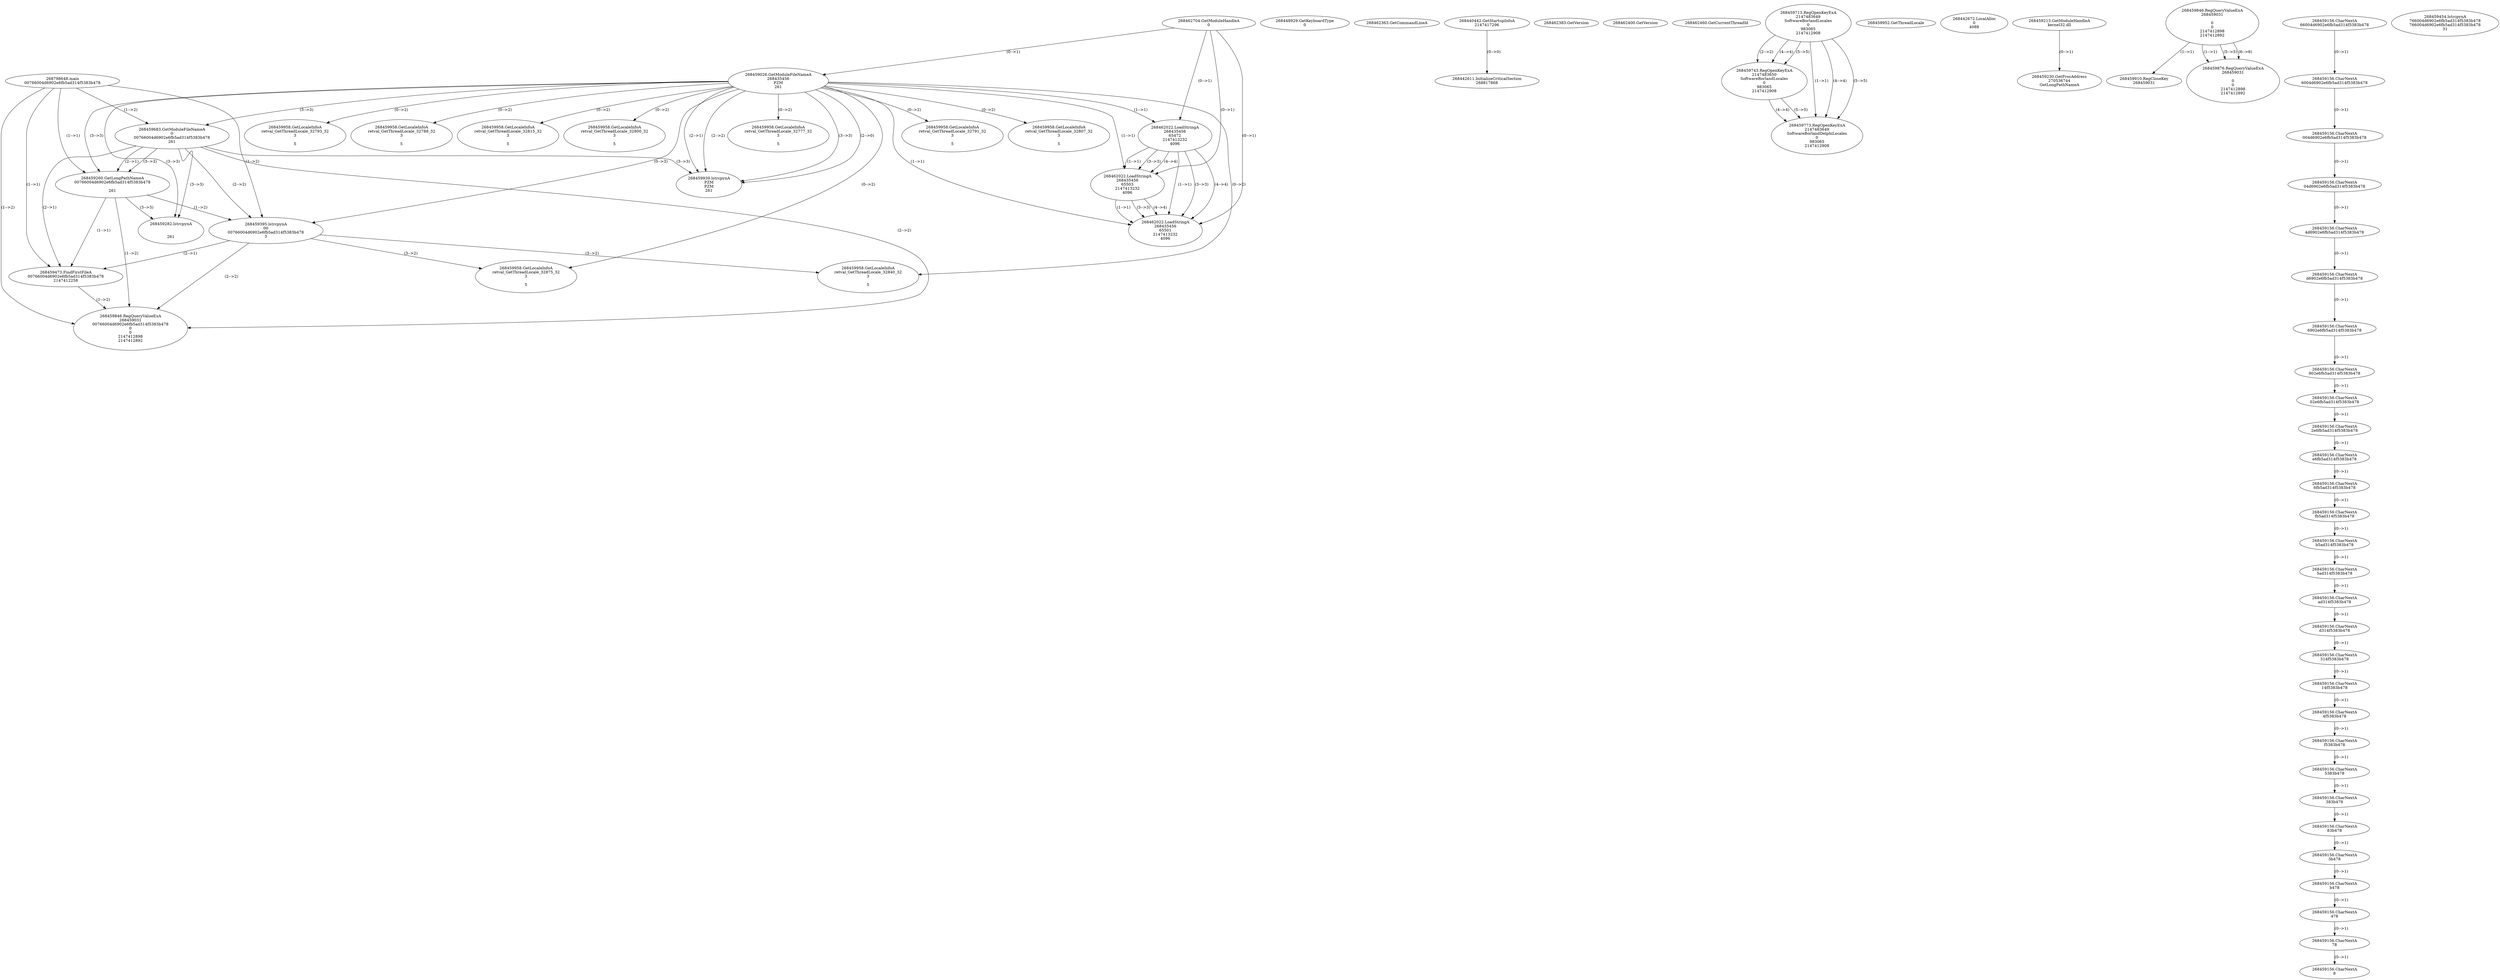 // Global SCDG with merge call
digraph {
	0 [label="268798648.main
00766004d6902e6fb5ad314f5383b478"]
	1 [label="268462704.GetModuleHandleA
0"]
	2 [label="268448929.GetKeyboardType
0"]
	3 [label="268462363.GetCommandLineA
"]
	4 [label="268440442.GetStartupInfoA
2147417296"]
	5 [label="268462383.GetVersion
"]
	6 [label="268462400.GetVersion
"]
	7 [label="268462460.GetCurrentThreadId
"]
	8 [label="268459026.GetModuleFileNameA
268435456
PZM
261"]
	1 -> 8 [label="(0-->1)"]
	9 [label="268459683.GetModuleFileNameA
0
00766004d6902e6fb5ad314f5383b478
261"]
	0 -> 9 [label="(1-->2)"]
	8 -> 9 [label="(3-->3)"]
	10 [label="268459713.RegOpenKeyExA
2147483649
Software\Borland\Locales
0
983065
2147412908"]
	11 [label="268459743.RegOpenKeyExA
2147483650
Software\Borland\Locales
0
983065
2147412908"]
	10 -> 11 [label="(2-->2)"]
	10 -> 11 [label="(4-->4)"]
	10 -> 11 [label="(5-->5)"]
	12 [label="268459773.RegOpenKeyExA
2147483649
Software\Borland\Delphi\Locales
0
983065
2147412908"]
	10 -> 12 [label="(1-->1)"]
	10 -> 12 [label="(4-->4)"]
	11 -> 12 [label="(4-->4)"]
	10 -> 12 [label="(5-->5)"]
	11 -> 12 [label="(5-->5)"]
	13 [label="268459939.lstrcpynA
PZM
PZM
261"]
	8 -> 13 [label="(2-->1)"]
	8 -> 13 [label="(2-->2)"]
	8 -> 13 [label="(3-->3)"]
	9 -> 13 [label="(3-->3)"]
	8 -> 13 [label="(2-->0)"]
	14 [label="268459952.GetThreadLocale
"]
	15 [label="268459958.GetLocaleInfoA
retval_GetThreadLocale_32777_32
3

5"]
	8 -> 15 [label="(0-->2)"]
	16 [label="268462022.LoadStringA
268435456
65472
2147413232
4096"]
	1 -> 16 [label="(0-->1)"]
	8 -> 16 [label="(1-->1)"]
	17 [label="268442611.InitializeCriticalSection
268817868"]
	4 -> 17 [label="(0-->0)"]
	18 [label="268442672.LocalAlloc
0
4088"]
	19 [label="268459213.GetModuleHandleA
kernel32.dll"]
	20 [label="268459230.GetProcAddress
270536744
GetLongPathNameA"]
	19 -> 20 [label="(0-->1)"]
	21 [label="268459260.GetLongPathNameA
00766004d6902e6fb5ad314f5383b478

261"]
	0 -> 21 [label="(1-->1)"]
	9 -> 21 [label="(2-->1)"]
	8 -> 21 [label="(3-->3)"]
	9 -> 21 [label="(3-->3)"]
	22 [label="268459282.lstrcpynA


261"]
	8 -> 22 [label="(3-->3)"]
	9 -> 22 [label="(3-->3)"]
	21 -> 22 [label="(3-->3)"]
	23 [label="268459846.RegQueryValueExA
268459031

0
0
2147412898
2147412892"]
	24 [label="268459910.RegCloseKey
268459031"]
	23 -> 24 [label="(1-->1)"]
	25 [label="268459958.GetLocaleInfoA
retval_GetThreadLocale_32791_32
3

5"]
	8 -> 25 [label="(0-->2)"]
	26 [label="268462022.LoadStringA
268435456
65503
2147413232
4096"]
	1 -> 26 [label="(0-->1)"]
	8 -> 26 [label="(1-->1)"]
	16 -> 26 [label="(1-->1)"]
	16 -> 26 [label="(3-->3)"]
	16 -> 26 [label="(4-->4)"]
	27 [label="268462022.LoadStringA
268435456
65501
2147413232
4096"]
	1 -> 27 [label="(0-->1)"]
	8 -> 27 [label="(1-->1)"]
	16 -> 27 [label="(1-->1)"]
	26 -> 27 [label="(1-->1)"]
	16 -> 27 [label="(3-->3)"]
	26 -> 27 [label="(3-->3)"]
	16 -> 27 [label="(4-->4)"]
	26 -> 27 [label="(4-->4)"]
	28 [label="268459876.RegQueryValueExA
268459031

0
0
2147412898
2147412892"]
	23 -> 28 [label="(1-->1)"]
	23 -> 28 [label="(5-->5)"]
	23 -> 28 [label="(6-->6)"]
	29 [label="268459958.GetLocaleInfoA
retval_GetThreadLocale_32807_32
3

5"]
	8 -> 29 [label="(0-->2)"]
	30 [label="268459958.GetLocaleInfoA
retval_GetThreadLocale_32793_32
3

5"]
	8 -> 30 [label="(0-->2)"]
	31 [label="268459395.lstrcpynA
00
00766004d6902e6fb5ad314f5383b478
3"]
	0 -> 31 [label="(1-->2)"]
	9 -> 31 [label="(2-->2)"]
	21 -> 31 [label="(1-->2)"]
	8 -> 31 [label="(0-->3)"]
	32 [label="268459156.CharNextA
66004d6902e6fb5ad314f5383b478"]
	33 [label="268459156.CharNextA
6004d6902e6fb5ad314f5383b478"]
	32 -> 33 [label="(0-->1)"]
	34 [label="268459156.CharNextA
004d6902e6fb5ad314f5383b478"]
	33 -> 34 [label="(0-->1)"]
	35 [label="268459156.CharNextA
04d6902e6fb5ad314f5383b478"]
	34 -> 35 [label="(0-->1)"]
	36 [label="268459156.CharNextA
4d6902e6fb5ad314f5383b478"]
	35 -> 36 [label="(0-->1)"]
	37 [label="268459156.CharNextA
d6902e6fb5ad314f5383b478"]
	36 -> 37 [label="(0-->1)"]
	38 [label="268459156.CharNextA
6902e6fb5ad314f5383b478"]
	37 -> 38 [label="(0-->1)"]
	39 [label="268459156.CharNextA
902e6fb5ad314f5383b478"]
	38 -> 39 [label="(0-->1)"]
	40 [label="268459156.CharNextA
02e6fb5ad314f5383b478"]
	39 -> 40 [label="(0-->1)"]
	41 [label="268459156.CharNextA
2e6fb5ad314f5383b478"]
	40 -> 41 [label="(0-->1)"]
	42 [label="268459156.CharNextA
e6fb5ad314f5383b478"]
	41 -> 42 [label="(0-->1)"]
	43 [label="268459156.CharNextA
6fb5ad314f5383b478"]
	42 -> 43 [label="(0-->1)"]
	44 [label="268459156.CharNextA
fb5ad314f5383b478"]
	43 -> 44 [label="(0-->1)"]
	45 [label="268459156.CharNextA
b5ad314f5383b478"]
	44 -> 45 [label="(0-->1)"]
	46 [label="268459156.CharNextA
5ad314f5383b478"]
	45 -> 46 [label="(0-->1)"]
	47 [label="268459156.CharNextA
ad314f5383b478"]
	46 -> 47 [label="(0-->1)"]
	48 [label="268459156.CharNextA
d314f5383b478"]
	47 -> 48 [label="(0-->1)"]
	49 [label="268459156.CharNextA
314f5383b478"]
	48 -> 49 [label="(0-->1)"]
	50 [label="268459156.CharNextA
14f5383b478"]
	49 -> 50 [label="(0-->1)"]
	51 [label="268459156.CharNextA
4f5383b478"]
	50 -> 51 [label="(0-->1)"]
	52 [label="268459156.CharNextA
f5383b478"]
	51 -> 52 [label="(0-->1)"]
	53 [label="268459156.CharNextA
5383b478"]
	52 -> 53 [label="(0-->1)"]
	54 [label="268459156.CharNextA
383b478"]
	53 -> 54 [label="(0-->1)"]
	55 [label="268459156.CharNextA
83b478"]
	54 -> 55 [label="(0-->1)"]
	56 [label="268459156.CharNextA
3b478"]
	55 -> 56 [label="(0-->1)"]
	57 [label="268459156.CharNextA
b478"]
	56 -> 57 [label="(0-->1)"]
	58 [label="268459156.CharNextA
478"]
	57 -> 58 [label="(0-->1)"]
	59 [label="268459156.CharNextA
78"]
	58 -> 59 [label="(0-->1)"]
	60 [label="268459156.CharNextA
8"]
	59 -> 60 [label="(0-->1)"]
	61 [label="268459454.lstrcpynA
766004d6902e6fb5ad314f5383b478
766004d6902e6fb5ad314f5383b478
31"]
	62 [label="268459473.FindFirstFileA
00766004d6902e6fb5ad314f5383b478
2147412258"]
	0 -> 62 [label="(1-->1)"]
	9 -> 62 [label="(2-->1)"]
	21 -> 62 [label="(1-->1)"]
	31 -> 62 [label="(2-->1)"]
	63 [label="268459846.RegQueryValueExA
268459031
00766004d6902e6fb5ad314f5383b478
0
0
2147412898
2147412892"]
	0 -> 63 [label="(1-->2)"]
	9 -> 63 [label="(2-->2)"]
	21 -> 63 [label="(1-->2)"]
	31 -> 63 [label="(2-->2)"]
	62 -> 63 [label="(1-->2)"]
	64 [label="268459958.GetLocaleInfoA
retval_GetThreadLocale_32840_32
3

5"]
	8 -> 64 [label="(0-->2)"]
	31 -> 64 [label="(3-->2)"]
	65 [label="268459958.GetLocaleInfoA
retval_GetThreadLocale_32875_32
3

5"]
	8 -> 65 [label="(0-->2)"]
	31 -> 65 [label="(3-->2)"]
	66 [label="268459958.GetLocaleInfoA
retval_GetThreadLocale_32788_32
3

5"]
	8 -> 66 [label="(0-->2)"]
	67 [label="268459958.GetLocaleInfoA
retval_GetThreadLocale_32815_32
3

5"]
	8 -> 67 [label="(0-->2)"]
	68 [label="268459958.GetLocaleInfoA
retval_GetThreadLocale_32800_32
3

5"]
	8 -> 68 [label="(0-->2)"]
}
